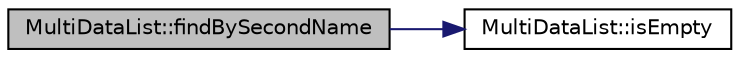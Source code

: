 digraph "MultiDataList::findBySecondName"
{
 // LATEX_PDF_SIZE
  edge [fontname="Helvetica",fontsize="10",labelfontname="Helvetica",labelfontsize="10"];
  node [fontname="Helvetica",fontsize="10",shape=record];
  rankdir="LR";
  Node1 [label="MultiDataList::findBySecondName",height=0.2,width=0.4,color="black", fillcolor="grey75", style="filled", fontcolor="black",tooltip=" "];
  Node1 -> Node2 [color="midnightblue",fontsize="10",style="solid",fontname="Helvetica"];
  Node2 [label="MultiDataList::isEmpty",height=0.2,width=0.4,color="black", fillcolor="white", style="filled",URL="$class_multi_data_list.html#a5e041d716d401667978bdc9c5f812349",tooltip=" "];
}
